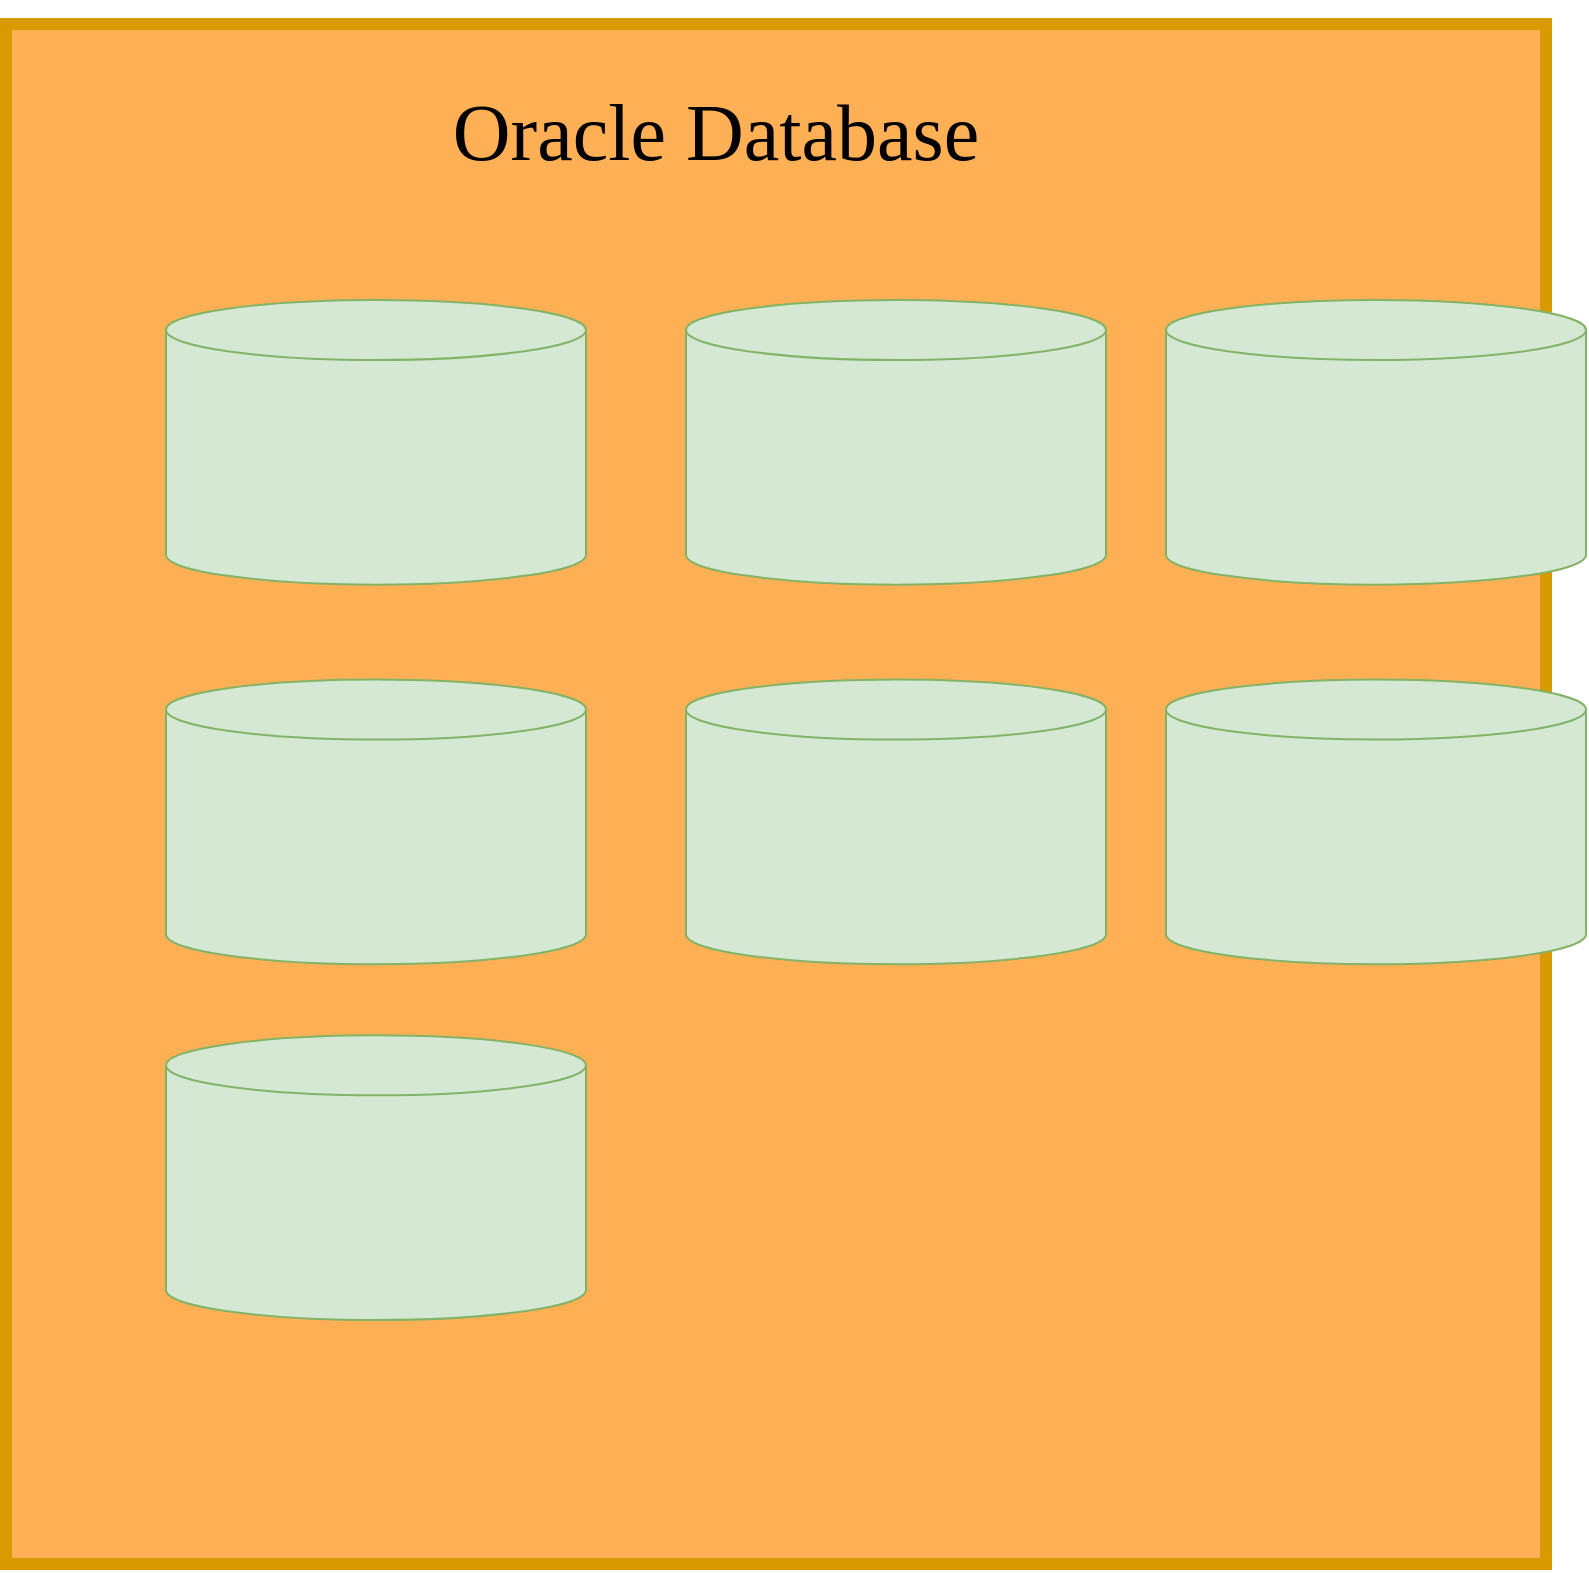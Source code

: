 <mxfile version="24.7.16">
  <diagram name="第 1 页" id="RMl1IjXUAivgwwIWIfm5">
    <mxGraphModel dx="1938" dy="998" grid="1" gridSize="10" guides="1" tooltips="1" connect="1" arrows="1" fold="1" page="1" pageScale="1" pageWidth="1169" pageHeight="827" background="#FFFFFF" math="0" shadow="0">
      <root>
        <mxCell id="0" />
        <mxCell id="1" parent="0" />
        <mxCell id="iI4Hv2SD_ylIdM6wp7LN-15" value="" style="group" vertex="1" connectable="0" parent="1">
          <mxGeometry x="540" y="180" width="430" height="620" as="geometry" />
        </mxCell>
        <mxCell id="iI4Hv2SD_ylIdM6wp7LN-22" value="" style="group" vertex="1" connectable="0" parent="iI4Hv2SD_ylIdM6wp7LN-15">
          <mxGeometry x="-340" y="-150" width="770" height="770" as="geometry" />
        </mxCell>
        <mxCell id="iI4Hv2SD_ylIdM6wp7LN-2" value="" style="rounded=0;whiteSpace=wrap;html=1;hachureGap=4;strokeColor=#d79b00;align=center;verticalAlign=middle;fontFamily=Architects Daughter;fontSource=https%3A%2F%2Ffonts.googleapis.com%2Fcss%3Ffamily%3DArchitects%2BDaughter;fontSize=12;fillColor=#FFAF54;strokeWidth=6;movable=1;resizable=1;rotatable=1;deletable=1;editable=1;locked=0;connectable=1;" vertex="1" parent="iI4Hv2SD_ylIdM6wp7LN-22">
          <mxGeometry y="12.03" width="770" height="770.0" as="geometry" />
        </mxCell>
        <mxCell id="iI4Hv2SD_ylIdM6wp7LN-14" value="&lt;font face=&quot;Comic Sans MS&quot; style=&quot;font-size: 40px;&quot;&gt;Oracle Database&lt;/font&gt;" style="text;html=1;align=center;verticalAlign=middle;whiteSpace=wrap;rounded=0;" vertex="1" parent="iI4Hv2SD_ylIdM6wp7LN-22">
          <mxGeometry x="170" y="12.031" width="370" height="108.281" as="geometry" />
        </mxCell>
        <mxCell id="iI4Hv2SD_ylIdM6wp7LN-16" value="" style="shape=cylinder3;whiteSpace=wrap;html=1;boundedLbl=1;backgroundOutline=1;size=15;fillColor=#d5e8d4;strokeColor=#82b366;" vertex="1" parent="iI4Hv2SD_ylIdM6wp7LN-15">
          <mxGeometry width="210" height="142.326" as="geometry" />
        </mxCell>
        <mxCell id="iI4Hv2SD_ylIdM6wp7LN-18" value="" style="shape=cylinder3;whiteSpace=wrap;html=1;boundedLbl=1;backgroundOutline=1;size=15;fillColor=#d5e8d4;strokeColor=#82b366;" vertex="1" parent="iI4Hv2SD_ylIdM6wp7LN-15">
          <mxGeometry y="189.767" width="210" height="142.326" as="geometry" />
        </mxCell>
        <mxCell id="iI4Hv2SD_ylIdM6wp7LN-19" value="" style="group" vertex="1" connectable="0" parent="1">
          <mxGeometry x="780" y="180" width="210" height="510" as="geometry" />
        </mxCell>
        <mxCell id="iI4Hv2SD_ylIdM6wp7LN-20" value="" style="shape=cylinder3;whiteSpace=wrap;html=1;boundedLbl=1;backgroundOutline=1;size=15;fillColor=#d5e8d4;strokeColor=#82b366;" vertex="1" parent="iI4Hv2SD_ylIdM6wp7LN-19">
          <mxGeometry width="210" height="142.326" as="geometry" />
        </mxCell>
        <mxCell id="iI4Hv2SD_ylIdM6wp7LN-21" value="" style="shape=cylinder3;whiteSpace=wrap;html=1;boundedLbl=1;backgroundOutline=1;size=15;fillColor=#d5e8d4;strokeColor=#82b366;" vertex="1" parent="iI4Hv2SD_ylIdM6wp7LN-19">
          <mxGeometry y="189.767" width="210" height="142.326" as="geometry" />
        </mxCell>
        <mxCell id="iI4Hv2SD_ylIdM6wp7LN-13" value="" style="group" vertex="1" connectable="0" parent="1">
          <mxGeometry x="280" y="180" width="210" height="510" as="geometry" />
        </mxCell>
        <mxCell id="iI4Hv2SD_ylIdM6wp7LN-10" value="" style="shape=cylinder3;whiteSpace=wrap;html=1;boundedLbl=1;backgroundOutline=1;size=15;fillColor=#d5e8d4;strokeColor=#82b366;" vertex="1" parent="iI4Hv2SD_ylIdM6wp7LN-13">
          <mxGeometry width="210" height="142.326" as="geometry" />
        </mxCell>
        <mxCell id="iI4Hv2SD_ylIdM6wp7LN-11" value="" style="shape=cylinder3;whiteSpace=wrap;html=1;boundedLbl=1;backgroundOutline=1;size=15;fillColor=#d5e8d4;strokeColor=#82b366;" vertex="1" parent="iI4Hv2SD_ylIdM6wp7LN-13">
          <mxGeometry y="367.674" width="210" height="142.326" as="geometry" />
        </mxCell>
        <mxCell id="iI4Hv2SD_ylIdM6wp7LN-12" value="" style="shape=cylinder3;whiteSpace=wrap;html=1;boundedLbl=1;backgroundOutline=1;size=15;fillColor=#d5e8d4;strokeColor=#82b366;" vertex="1" parent="iI4Hv2SD_ylIdM6wp7LN-13">
          <mxGeometry y="189.767" width="210" height="142.326" as="geometry" />
        </mxCell>
      </root>
    </mxGraphModel>
  </diagram>
</mxfile>
